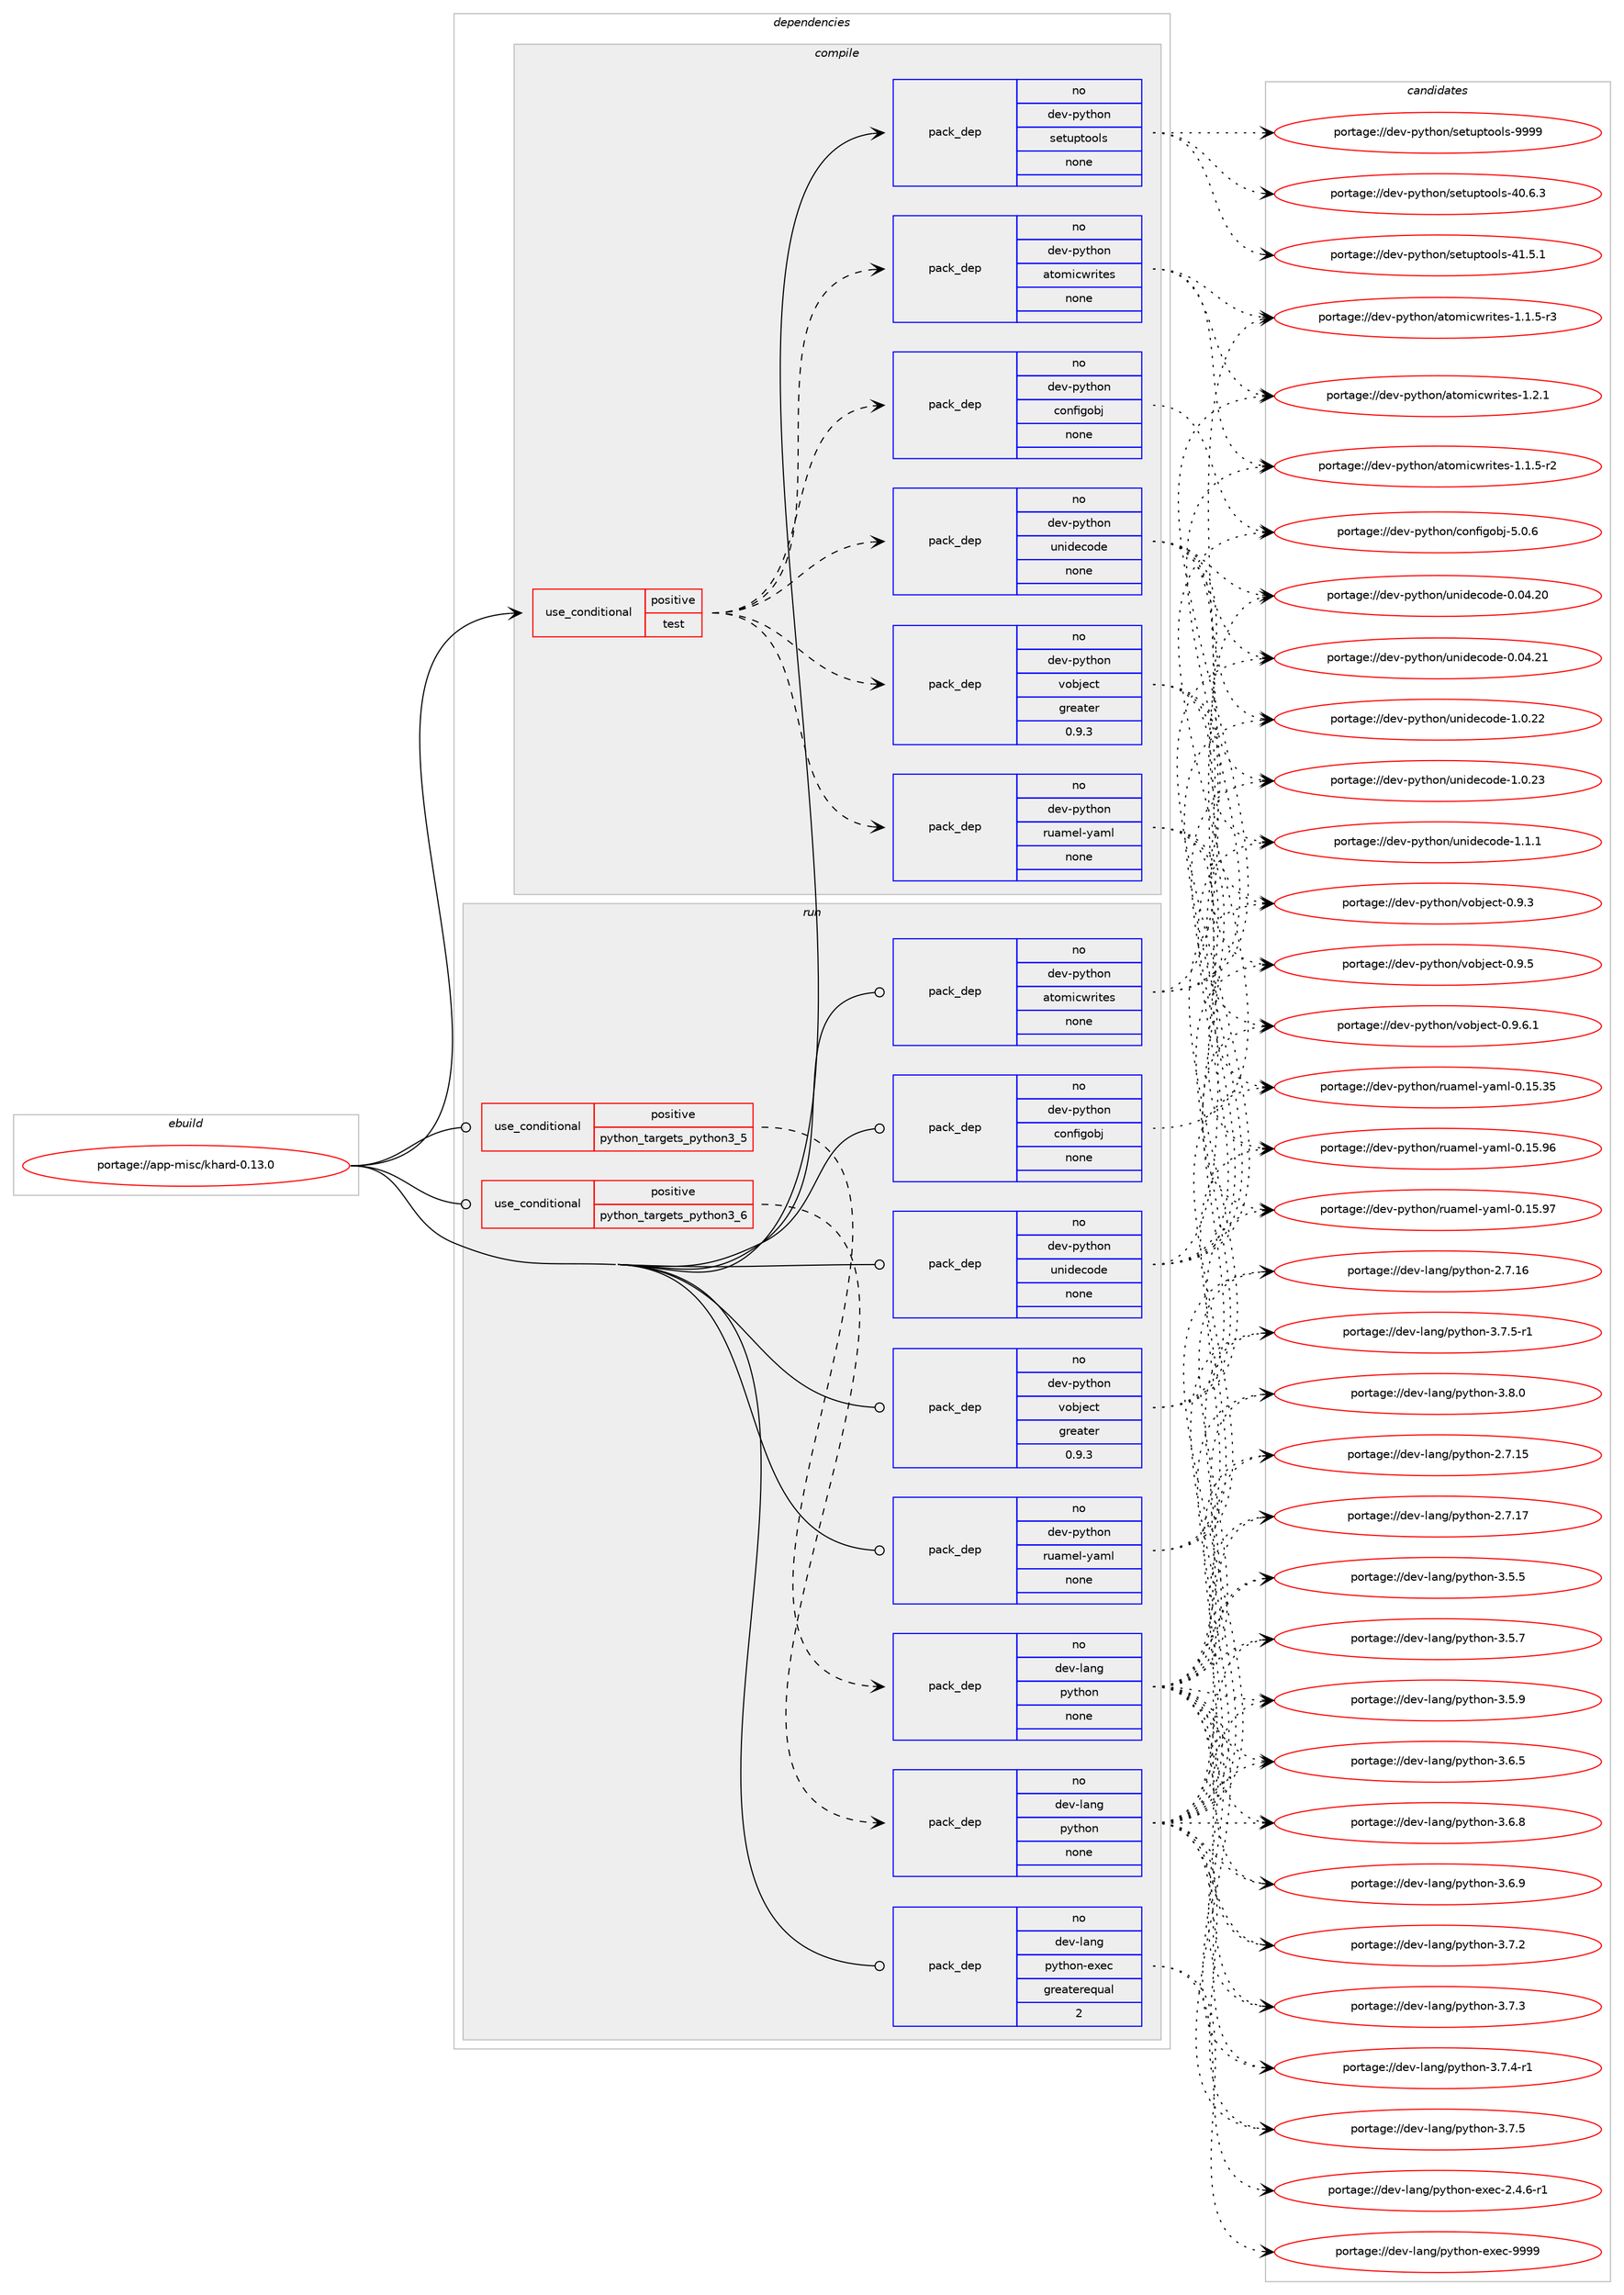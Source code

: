 digraph prolog {

# *************
# Graph options
# *************

newrank=true;
concentrate=true;
compound=true;
graph [rankdir=LR,fontname=Helvetica,fontsize=10,ranksep=1.5];#, ranksep=2.5, nodesep=0.2];
edge  [arrowhead=vee];
node  [fontname=Helvetica,fontsize=10];

# **********
# The ebuild
# **********

subgraph cluster_leftcol {
color=gray;
rank=same;
label=<<i>ebuild</i>>;
id [label="portage://app-misc/khard-0.13.0", color=red, width=4, href="../app-misc/khard-0.13.0.svg"];
}

# ****************
# The dependencies
# ****************

subgraph cluster_midcol {
color=gray;
label=<<i>dependencies</i>>;
subgraph cluster_compile {
fillcolor="#eeeeee";
style=filled;
label=<<i>compile</i>>;
subgraph cond8667 {
dependency34703 [label=<<TABLE BORDER="0" CELLBORDER="1" CELLSPACING="0" CELLPADDING="4"><TR><TD ROWSPAN="3" CELLPADDING="10">use_conditional</TD></TR><TR><TD>positive</TD></TR><TR><TD>test</TD></TR></TABLE>>, shape=none, color=red];
subgraph pack25476 {
dependency34704 [label=<<TABLE BORDER="0" CELLBORDER="1" CELLSPACING="0" CELLPADDING="4" WIDTH="220"><TR><TD ROWSPAN="6" CELLPADDING="30">pack_dep</TD></TR><TR><TD WIDTH="110">no</TD></TR><TR><TD>dev-python</TD></TR><TR><TD>atomicwrites</TD></TR><TR><TD>none</TD></TR><TR><TD></TD></TR></TABLE>>, shape=none, color=blue];
}
dependency34703:e -> dependency34704:w [weight=20,style="dashed",arrowhead="vee"];
subgraph pack25477 {
dependency34705 [label=<<TABLE BORDER="0" CELLBORDER="1" CELLSPACING="0" CELLPADDING="4" WIDTH="220"><TR><TD ROWSPAN="6" CELLPADDING="30">pack_dep</TD></TR><TR><TD WIDTH="110">no</TD></TR><TR><TD>dev-python</TD></TR><TR><TD>configobj</TD></TR><TR><TD>none</TD></TR><TR><TD></TD></TR></TABLE>>, shape=none, color=blue];
}
dependency34703:e -> dependency34705:w [weight=20,style="dashed",arrowhead="vee"];
subgraph pack25478 {
dependency34706 [label=<<TABLE BORDER="0" CELLBORDER="1" CELLSPACING="0" CELLPADDING="4" WIDTH="220"><TR><TD ROWSPAN="6" CELLPADDING="30">pack_dep</TD></TR><TR><TD WIDTH="110">no</TD></TR><TR><TD>dev-python</TD></TR><TR><TD>ruamel-yaml</TD></TR><TR><TD>none</TD></TR><TR><TD></TD></TR></TABLE>>, shape=none, color=blue];
}
dependency34703:e -> dependency34706:w [weight=20,style="dashed",arrowhead="vee"];
subgraph pack25479 {
dependency34707 [label=<<TABLE BORDER="0" CELLBORDER="1" CELLSPACING="0" CELLPADDING="4" WIDTH="220"><TR><TD ROWSPAN="6" CELLPADDING="30">pack_dep</TD></TR><TR><TD WIDTH="110">no</TD></TR><TR><TD>dev-python</TD></TR><TR><TD>unidecode</TD></TR><TR><TD>none</TD></TR><TR><TD></TD></TR></TABLE>>, shape=none, color=blue];
}
dependency34703:e -> dependency34707:w [weight=20,style="dashed",arrowhead="vee"];
subgraph pack25480 {
dependency34708 [label=<<TABLE BORDER="0" CELLBORDER="1" CELLSPACING="0" CELLPADDING="4" WIDTH="220"><TR><TD ROWSPAN="6" CELLPADDING="30">pack_dep</TD></TR><TR><TD WIDTH="110">no</TD></TR><TR><TD>dev-python</TD></TR><TR><TD>vobject</TD></TR><TR><TD>greater</TD></TR><TR><TD>0.9.3</TD></TR></TABLE>>, shape=none, color=blue];
}
dependency34703:e -> dependency34708:w [weight=20,style="dashed",arrowhead="vee"];
}
id:e -> dependency34703:w [weight=20,style="solid",arrowhead="vee"];
subgraph pack25481 {
dependency34709 [label=<<TABLE BORDER="0" CELLBORDER="1" CELLSPACING="0" CELLPADDING="4" WIDTH="220"><TR><TD ROWSPAN="6" CELLPADDING="30">pack_dep</TD></TR><TR><TD WIDTH="110">no</TD></TR><TR><TD>dev-python</TD></TR><TR><TD>setuptools</TD></TR><TR><TD>none</TD></TR><TR><TD></TD></TR></TABLE>>, shape=none, color=blue];
}
id:e -> dependency34709:w [weight=20,style="solid",arrowhead="vee"];
}
subgraph cluster_compileandrun {
fillcolor="#eeeeee";
style=filled;
label=<<i>compile and run</i>>;
}
subgraph cluster_run {
fillcolor="#eeeeee";
style=filled;
label=<<i>run</i>>;
subgraph cond8668 {
dependency34710 [label=<<TABLE BORDER="0" CELLBORDER="1" CELLSPACING="0" CELLPADDING="4"><TR><TD ROWSPAN="3" CELLPADDING="10">use_conditional</TD></TR><TR><TD>positive</TD></TR><TR><TD>python_targets_python3_5</TD></TR></TABLE>>, shape=none, color=red];
subgraph pack25482 {
dependency34711 [label=<<TABLE BORDER="0" CELLBORDER="1" CELLSPACING="0" CELLPADDING="4" WIDTH="220"><TR><TD ROWSPAN="6" CELLPADDING="30">pack_dep</TD></TR><TR><TD WIDTH="110">no</TD></TR><TR><TD>dev-lang</TD></TR><TR><TD>python</TD></TR><TR><TD>none</TD></TR><TR><TD></TD></TR></TABLE>>, shape=none, color=blue];
}
dependency34710:e -> dependency34711:w [weight=20,style="dashed",arrowhead="vee"];
}
id:e -> dependency34710:w [weight=20,style="solid",arrowhead="odot"];
subgraph cond8669 {
dependency34712 [label=<<TABLE BORDER="0" CELLBORDER="1" CELLSPACING="0" CELLPADDING="4"><TR><TD ROWSPAN="3" CELLPADDING="10">use_conditional</TD></TR><TR><TD>positive</TD></TR><TR><TD>python_targets_python3_6</TD></TR></TABLE>>, shape=none, color=red];
subgraph pack25483 {
dependency34713 [label=<<TABLE BORDER="0" CELLBORDER="1" CELLSPACING="0" CELLPADDING="4" WIDTH="220"><TR><TD ROWSPAN="6" CELLPADDING="30">pack_dep</TD></TR><TR><TD WIDTH="110">no</TD></TR><TR><TD>dev-lang</TD></TR><TR><TD>python</TD></TR><TR><TD>none</TD></TR><TR><TD></TD></TR></TABLE>>, shape=none, color=blue];
}
dependency34712:e -> dependency34713:w [weight=20,style="dashed",arrowhead="vee"];
}
id:e -> dependency34712:w [weight=20,style="solid",arrowhead="odot"];
subgraph pack25484 {
dependency34714 [label=<<TABLE BORDER="0" CELLBORDER="1" CELLSPACING="0" CELLPADDING="4" WIDTH="220"><TR><TD ROWSPAN="6" CELLPADDING="30">pack_dep</TD></TR><TR><TD WIDTH="110">no</TD></TR><TR><TD>dev-lang</TD></TR><TR><TD>python-exec</TD></TR><TR><TD>greaterequal</TD></TR><TR><TD>2</TD></TR></TABLE>>, shape=none, color=blue];
}
id:e -> dependency34714:w [weight=20,style="solid",arrowhead="odot"];
subgraph pack25485 {
dependency34715 [label=<<TABLE BORDER="0" CELLBORDER="1" CELLSPACING="0" CELLPADDING="4" WIDTH="220"><TR><TD ROWSPAN="6" CELLPADDING="30">pack_dep</TD></TR><TR><TD WIDTH="110">no</TD></TR><TR><TD>dev-python</TD></TR><TR><TD>atomicwrites</TD></TR><TR><TD>none</TD></TR><TR><TD></TD></TR></TABLE>>, shape=none, color=blue];
}
id:e -> dependency34715:w [weight=20,style="solid",arrowhead="odot"];
subgraph pack25486 {
dependency34716 [label=<<TABLE BORDER="0" CELLBORDER="1" CELLSPACING="0" CELLPADDING="4" WIDTH="220"><TR><TD ROWSPAN="6" CELLPADDING="30">pack_dep</TD></TR><TR><TD WIDTH="110">no</TD></TR><TR><TD>dev-python</TD></TR><TR><TD>configobj</TD></TR><TR><TD>none</TD></TR><TR><TD></TD></TR></TABLE>>, shape=none, color=blue];
}
id:e -> dependency34716:w [weight=20,style="solid",arrowhead="odot"];
subgraph pack25487 {
dependency34717 [label=<<TABLE BORDER="0" CELLBORDER="1" CELLSPACING="0" CELLPADDING="4" WIDTH="220"><TR><TD ROWSPAN="6" CELLPADDING="30">pack_dep</TD></TR><TR><TD WIDTH="110">no</TD></TR><TR><TD>dev-python</TD></TR><TR><TD>ruamel-yaml</TD></TR><TR><TD>none</TD></TR><TR><TD></TD></TR></TABLE>>, shape=none, color=blue];
}
id:e -> dependency34717:w [weight=20,style="solid",arrowhead="odot"];
subgraph pack25488 {
dependency34718 [label=<<TABLE BORDER="0" CELLBORDER="1" CELLSPACING="0" CELLPADDING="4" WIDTH="220"><TR><TD ROWSPAN="6" CELLPADDING="30">pack_dep</TD></TR><TR><TD WIDTH="110">no</TD></TR><TR><TD>dev-python</TD></TR><TR><TD>unidecode</TD></TR><TR><TD>none</TD></TR><TR><TD></TD></TR></TABLE>>, shape=none, color=blue];
}
id:e -> dependency34718:w [weight=20,style="solid",arrowhead="odot"];
subgraph pack25489 {
dependency34719 [label=<<TABLE BORDER="0" CELLBORDER="1" CELLSPACING="0" CELLPADDING="4" WIDTH="220"><TR><TD ROWSPAN="6" CELLPADDING="30">pack_dep</TD></TR><TR><TD WIDTH="110">no</TD></TR><TR><TD>dev-python</TD></TR><TR><TD>vobject</TD></TR><TR><TD>greater</TD></TR><TR><TD>0.9.3</TD></TR></TABLE>>, shape=none, color=blue];
}
id:e -> dependency34719:w [weight=20,style="solid",arrowhead="odot"];
}
}

# **************
# The candidates
# **************

subgraph cluster_choices {
rank=same;
color=gray;
label=<<i>candidates</i>>;

subgraph choice25476 {
color=black;
nodesep=1;
choiceportage100101118451121211161041111104797116111109105991191141051161011154549464946534511450 [label="portage://dev-python/atomicwrites-1.1.5-r2", color=red, width=4,href="../dev-python/atomicwrites-1.1.5-r2.svg"];
choiceportage100101118451121211161041111104797116111109105991191141051161011154549464946534511451 [label="portage://dev-python/atomicwrites-1.1.5-r3", color=red, width=4,href="../dev-python/atomicwrites-1.1.5-r3.svg"];
choiceportage10010111845112121116104111110479711611110910599119114105116101115454946504649 [label="portage://dev-python/atomicwrites-1.2.1", color=red, width=4,href="../dev-python/atomicwrites-1.2.1.svg"];
dependency34704:e -> choiceportage100101118451121211161041111104797116111109105991191141051161011154549464946534511450:w [style=dotted,weight="100"];
dependency34704:e -> choiceportage100101118451121211161041111104797116111109105991191141051161011154549464946534511451:w [style=dotted,weight="100"];
dependency34704:e -> choiceportage10010111845112121116104111110479711611110910599119114105116101115454946504649:w [style=dotted,weight="100"];
}
subgraph choice25477 {
color=black;
nodesep=1;
choiceportage10010111845112121116104111110479911111010210510311198106455346484654 [label="portage://dev-python/configobj-5.0.6", color=red, width=4,href="../dev-python/configobj-5.0.6.svg"];
dependency34705:e -> choiceportage10010111845112121116104111110479911111010210510311198106455346484654:w [style=dotted,weight="100"];
}
subgraph choice25478 {
color=black;
nodesep=1;
choiceportage10010111845112121116104111110471141179710910110845121971091084548464953465153 [label="portage://dev-python/ruamel-yaml-0.15.35", color=red, width=4,href="../dev-python/ruamel-yaml-0.15.35.svg"];
choiceportage10010111845112121116104111110471141179710910110845121971091084548464953465754 [label="portage://dev-python/ruamel-yaml-0.15.96", color=red, width=4,href="../dev-python/ruamel-yaml-0.15.96.svg"];
choiceportage10010111845112121116104111110471141179710910110845121971091084548464953465755 [label="portage://dev-python/ruamel-yaml-0.15.97", color=red, width=4,href="../dev-python/ruamel-yaml-0.15.97.svg"];
dependency34706:e -> choiceportage10010111845112121116104111110471141179710910110845121971091084548464953465153:w [style=dotted,weight="100"];
dependency34706:e -> choiceportage10010111845112121116104111110471141179710910110845121971091084548464953465754:w [style=dotted,weight="100"];
dependency34706:e -> choiceportage10010111845112121116104111110471141179710910110845121971091084548464953465755:w [style=dotted,weight="100"];
}
subgraph choice25479 {
color=black;
nodesep=1;
choiceportage1001011184511212111610411111047117110105100101991111001014548464852465048 [label="portage://dev-python/unidecode-0.04.20", color=red, width=4,href="../dev-python/unidecode-0.04.20.svg"];
choiceportage1001011184511212111610411111047117110105100101991111001014548464852465049 [label="portage://dev-python/unidecode-0.04.21", color=red, width=4,href="../dev-python/unidecode-0.04.21.svg"];
choiceportage10010111845112121116104111110471171101051001019911110010145494648465050 [label="portage://dev-python/unidecode-1.0.22", color=red, width=4,href="../dev-python/unidecode-1.0.22.svg"];
choiceportage10010111845112121116104111110471171101051001019911110010145494648465051 [label="portage://dev-python/unidecode-1.0.23", color=red, width=4,href="../dev-python/unidecode-1.0.23.svg"];
choiceportage100101118451121211161041111104711711010510010199111100101454946494649 [label="portage://dev-python/unidecode-1.1.1", color=red, width=4,href="../dev-python/unidecode-1.1.1.svg"];
dependency34707:e -> choiceportage1001011184511212111610411111047117110105100101991111001014548464852465048:w [style=dotted,weight="100"];
dependency34707:e -> choiceportage1001011184511212111610411111047117110105100101991111001014548464852465049:w [style=dotted,weight="100"];
dependency34707:e -> choiceportage10010111845112121116104111110471171101051001019911110010145494648465050:w [style=dotted,weight="100"];
dependency34707:e -> choiceportage10010111845112121116104111110471171101051001019911110010145494648465051:w [style=dotted,weight="100"];
dependency34707:e -> choiceportage100101118451121211161041111104711711010510010199111100101454946494649:w [style=dotted,weight="100"];
}
subgraph choice25480 {
color=black;
nodesep=1;
choiceportage10010111845112121116104111110471181119810610199116454846574651 [label="portage://dev-python/vobject-0.9.3", color=red, width=4,href="../dev-python/vobject-0.9.3.svg"];
choiceportage10010111845112121116104111110471181119810610199116454846574653 [label="portage://dev-python/vobject-0.9.5", color=red, width=4,href="../dev-python/vobject-0.9.5.svg"];
choiceportage100101118451121211161041111104711811198106101991164548465746544649 [label="portage://dev-python/vobject-0.9.6.1", color=red, width=4,href="../dev-python/vobject-0.9.6.1.svg"];
dependency34708:e -> choiceportage10010111845112121116104111110471181119810610199116454846574651:w [style=dotted,weight="100"];
dependency34708:e -> choiceportage10010111845112121116104111110471181119810610199116454846574653:w [style=dotted,weight="100"];
dependency34708:e -> choiceportage100101118451121211161041111104711811198106101991164548465746544649:w [style=dotted,weight="100"];
}
subgraph choice25481 {
color=black;
nodesep=1;
choiceportage100101118451121211161041111104711510111611711211611111110811545524846544651 [label="portage://dev-python/setuptools-40.6.3", color=red, width=4,href="../dev-python/setuptools-40.6.3.svg"];
choiceportage100101118451121211161041111104711510111611711211611111110811545524946534649 [label="portage://dev-python/setuptools-41.5.1", color=red, width=4,href="../dev-python/setuptools-41.5.1.svg"];
choiceportage10010111845112121116104111110471151011161171121161111111081154557575757 [label="portage://dev-python/setuptools-9999", color=red, width=4,href="../dev-python/setuptools-9999.svg"];
dependency34709:e -> choiceportage100101118451121211161041111104711510111611711211611111110811545524846544651:w [style=dotted,weight="100"];
dependency34709:e -> choiceportage100101118451121211161041111104711510111611711211611111110811545524946534649:w [style=dotted,weight="100"];
dependency34709:e -> choiceportage10010111845112121116104111110471151011161171121161111111081154557575757:w [style=dotted,weight="100"];
}
subgraph choice25482 {
color=black;
nodesep=1;
choiceportage10010111845108971101034711212111610411111045504655464953 [label="portage://dev-lang/python-2.7.15", color=red, width=4,href="../dev-lang/python-2.7.15.svg"];
choiceportage10010111845108971101034711212111610411111045504655464954 [label="portage://dev-lang/python-2.7.16", color=red, width=4,href="../dev-lang/python-2.7.16.svg"];
choiceportage10010111845108971101034711212111610411111045504655464955 [label="portage://dev-lang/python-2.7.17", color=red, width=4,href="../dev-lang/python-2.7.17.svg"];
choiceportage100101118451089711010347112121116104111110455146534653 [label="portage://dev-lang/python-3.5.5", color=red, width=4,href="../dev-lang/python-3.5.5.svg"];
choiceportage100101118451089711010347112121116104111110455146534655 [label="portage://dev-lang/python-3.5.7", color=red, width=4,href="../dev-lang/python-3.5.7.svg"];
choiceportage100101118451089711010347112121116104111110455146534657 [label="portage://dev-lang/python-3.5.9", color=red, width=4,href="../dev-lang/python-3.5.9.svg"];
choiceportage100101118451089711010347112121116104111110455146544653 [label="portage://dev-lang/python-3.6.5", color=red, width=4,href="../dev-lang/python-3.6.5.svg"];
choiceportage100101118451089711010347112121116104111110455146544656 [label="portage://dev-lang/python-3.6.8", color=red, width=4,href="../dev-lang/python-3.6.8.svg"];
choiceportage100101118451089711010347112121116104111110455146544657 [label="portage://dev-lang/python-3.6.9", color=red, width=4,href="../dev-lang/python-3.6.9.svg"];
choiceportage100101118451089711010347112121116104111110455146554650 [label="portage://dev-lang/python-3.7.2", color=red, width=4,href="../dev-lang/python-3.7.2.svg"];
choiceportage100101118451089711010347112121116104111110455146554651 [label="portage://dev-lang/python-3.7.3", color=red, width=4,href="../dev-lang/python-3.7.3.svg"];
choiceportage1001011184510897110103471121211161041111104551465546524511449 [label="portage://dev-lang/python-3.7.4-r1", color=red, width=4,href="../dev-lang/python-3.7.4-r1.svg"];
choiceportage100101118451089711010347112121116104111110455146554653 [label="portage://dev-lang/python-3.7.5", color=red, width=4,href="../dev-lang/python-3.7.5.svg"];
choiceportage1001011184510897110103471121211161041111104551465546534511449 [label="portage://dev-lang/python-3.7.5-r1", color=red, width=4,href="../dev-lang/python-3.7.5-r1.svg"];
choiceportage100101118451089711010347112121116104111110455146564648 [label="portage://dev-lang/python-3.8.0", color=red, width=4,href="../dev-lang/python-3.8.0.svg"];
dependency34711:e -> choiceportage10010111845108971101034711212111610411111045504655464953:w [style=dotted,weight="100"];
dependency34711:e -> choiceportage10010111845108971101034711212111610411111045504655464954:w [style=dotted,weight="100"];
dependency34711:e -> choiceportage10010111845108971101034711212111610411111045504655464955:w [style=dotted,weight="100"];
dependency34711:e -> choiceportage100101118451089711010347112121116104111110455146534653:w [style=dotted,weight="100"];
dependency34711:e -> choiceportage100101118451089711010347112121116104111110455146534655:w [style=dotted,weight="100"];
dependency34711:e -> choiceportage100101118451089711010347112121116104111110455146534657:w [style=dotted,weight="100"];
dependency34711:e -> choiceportage100101118451089711010347112121116104111110455146544653:w [style=dotted,weight="100"];
dependency34711:e -> choiceportage100101118451089711010347112121116104111110455146544656:w [style=dotted,weight="100"];
dependency34711:e -> choiceportage100101118451089711010347112121116104111110455146544657:w [style=dotted,weight="100"];
dependency34711:e -> choiceportage100101118451089711010347112121116104111110455146554650:w [style=dotted,weight="100"];
dependency34711:e -> choiceportage100101118451089711010347112121116104111110455146554651:w [style=dotted,weight="100"];
dependency34711:e -> choiceportage1001011184510897110103471121211161041111104551465546524511449:w [style=dotted,weight="100"];
dependency34711:e -> choiceportage100101118451089711010347112121116104111110455146554653:w [style=dotted,weight="100"];
dependency34711:e -> choiceportage1001011184510897110103471121211161041111104551465546534511449:w [style=dotted,weight="100"];
dependency34711:e -> choiceportage100101118451089711010347112121116104111110455146564648:w [style=dotted,weight="100"];
}
subgraph choice25483 {
color=black;
nodesep=1;
choiceportage10010111845108971101034711212111610411111045504655464953 [label="portage://dev-lang/python-2.7.15", color=red, width=4,href="../dev-lang/python-2.7.15.svg"];
choiceportage10010111845108971101034711212111610411111045504655464954 [label="portage://dev-lang/python-2.7.16", color=red, width=4,href="../dev-lang/python-2.7.16.svg"];
choiceportage10010111845108971101034711212111610411111045504655464955 [label="portage://dev-lang/python-2.7.17", color=red, width=4,href="../dev-lang/python-2.7.17.svg"];
choiceportage100101118451089711010347112121116104111110455146534653 [label="portage://dev-lang/python-3.5.5", color=red, width=4,href="../dev-lang/python-3.5.5.svg"];
choiceportage100101118451089711010347112121116104111110455146534655 [label="portage://dev-lang/python-3.5.7", color=red, width=4,href="../dev-lang/python-3.5.7.svg"];
choiceportage100101118451089711010347112121116104111110455146534657 [label="portage://dev-lang/python-3.5.9", color=red, width=4,href="../dev-lang/python-3.5.9.svg"];
choiceportage100101118451089711010347112121116104111110455146544653 [label="portage://dev-lang/python-3.6.5", color=red, width=4,href="../dev-lang/python-3.6.5.svg"];
choiceportage100101118451089711010347112121116104111110455146544656 [label="portage://dev-lang/python-3.6.8", color=red, width=4,href="../dev-lang/python-3.6.8.svg"];
choiceportage100101118451089711010347112121116104111110455146544657 [label="portage://dev-lang/python-3.6.9", color=red, width=4,href="../dev-lang/python-3.6.9.svg"];
choiceportage100101118451089711010347112121116104111110455146554650 [label="portage://dev-lang/python-3.7.2", color=red, width=4,href="../dev-lang/python-3.7.2.svg"];
choiceportage100101118451089711010347112121116104111110455146554651 [label="portage://dev-lang/python-3.7.3", color=red, width=4,href="../dev-lang/python-3.7.3.svg"];
choiceportage1001011184510897110103471121211161041111104551465546524511449 [label="portage://dev-lang/python-3.7.4-r1", color=red, width=4,href="../dev-lang/python-3.7.4-r1.svg"];
choiceportage100101118451089711010347112121116104111110455146554653 [label="portage://dev-lang/python-3.7.5", color=red, width=4,href="../dev-lang/python-3.7.5.svg"];
choiceportage1001011184510897110103471121211161041111104551465546534511449 [label="portage://dev-lang/python-3.7.5-r1", color=red, width=4,href="../dev-lang/python-3.7.5-r1.svg"];
choiceportage100101118451089711010347112121116104111110455146564648 [label="portage://dev-lang/python-3.8.0", color=red, width=4,href="../dev-lang/python-3.8.0.svg"];
dependency34713:e -> choiceportage10010111845108971101034711212111610411111045504655464953:w [style=dotted,weight="100"];
dependency34713:e -> choiceportage10010111845108971101034711212111610411111045504655464954:w [style=dotted,weight="100"];
dependency34713:e -> choiceportage10010111845108971101034711212111610411111045504655464955:w [style=dotted,weight="100"];
dependency34713:e -> choiceportage100101118451089711010347112121116104111110455146534653:w [style=dotted,weight="100"];
dependency34713:e -> choiceportage100101118451089711010347112121116104111110455146534655:w [style=dotted,weight="100"];
dependency34713:e -> choiceportage100101118451089711010347112121116104111110455146534657:w [style=dotted,weight="100"];
dependency34713:e -> choiceportage100101118451089711010347112121116104111110455146544653:w [style=dotted,weight="100"];
dependency34713:e -> choiceportage100101118451089711010347112121116104111110455146544656:w [style=dotted,weight="100"];
dependency34713:e -> choiceportage100101118451089711010347112121116104111110455146544657:w [style=dotted,weight="100"];
dependency34713:e -> choiceportage100101118451089711010347112121116104111110455146554650:w [style=dotted,weight="100"];
dependency34713:e -> choiceportage100101118451089711010347112121116104111110455146554651:w [style=dotted,weight="100"];
dependency34713:e -> choiceportage1001011184510897110103471121211161041111104551465546524511449:w [style=dotted,weight="100"];
dependency34713:e -> choiceportage100101118451089711010347112121116104111110455146554653:w [style=dotted,weight="100"];
dependency34713:e -> choiceportage1001011184510897110103471121211161041111104551465546534511449:w [style=dotted,weight="100"];
dependency34713:e -> choiceportage100101118451089711010347112121116104111110455146564648:w [style=dotted,weight="100"];
}
subgraph choice25484 {
color=black;
nodesep=1;
choiceportage10010111845108971101034711212111610411111045101120101994550465246544511449 [label="portage://dev-lang/python-exec-2.4.6-r1", color=red, width=4,href="../dev-lang/python-exec-2.4.6-r1.svg"];
choiceportage10010111845108971101034711212111610411111045101120101994557575757 [label="portage://dev-lang/python-exec-9999", color=red, width=4,href="../dev-lang/python-exec-9999.svg"];
dependency34714:e -> choiceportage10010111845108971101034711212111610411111045101120101994550465246544511449:w [style=dotted,weight="100"];
dependency34714:e -> choiceportage10010111845108971101034711212111610411111045101120101994557575757:w [style=dotted,weight="100"];
}
subgraph choice25485 {
color=black;
nodesep=1;
choiceportage100101118451121211161041111104797116111109105991191141051161011154549464946534511450 [label="portage://dev-python/atomicwrites-1.1.5-r2", color=red, width=4,href="../dev-python/atomicwrites-1.1.5-r2.svg"];
choiceportage100101118451121211161041111104797116111109105991191141051161011154549464946534511451 [label="portage://dev-python/atomicwrites-1.1.5-r3", color=red, width=4,href="../dev-python/atomicwrites-1.1.5-r3.svg"];
choiceportage10010111845112121116104111110479711611110910599119114105116101115454946504649 [label="portage://dev-python/atomicwrites-1.2.1", color=red, width=4,href="../dev-python/atomicwrites-1.2.1.svg"];
dependency34715:e -> choiceportage100101118451121211161041111104797116111109105991191141051161011154549464946534511450:w [style=dotted,weight="100"];
dependency34715:e -> choiceportage100101118451121211161041111104797116111109105991191141051161011154549464946534511451:w [style=dotted,weight="100"];
dependency34715:e -> choiceportage10010111845112121116104111110479711611110910599119114105116101115454946504649:w [style=dotted,weight="100"];
}
subgraph choice25486 {
color=black;
nodesep=1;
choiceportage10010111845112121116104111110479911111010210510311198106455346484654 [label="portage://dev-python/configobj-5.0.6", color=red, width=4,href="../dev-python/configobj-5.0.6.svg"];
dependency34716:e -> choiceportage10010111845112121116104111110479911111010210510311198106455346484654:w [style=dotted,weight="100"];
}
subgraph choice25487 {
color=black;
nodesep=1;
choiceportage10010111845112121116104111110471141179710910110845121971091084548464953465153 [label="portage://dev-python/ruamel-yaml-0.15.35", color=red, width=4,href="../dev-python/ruamel-yaml-0.15.35.svg"];
choiceportage10010111845112121116104111110471141179710910110845121971091084548464953465754 [label="portage://dev-python/ruamel-yaml-0.15.96", color=red, width=4,href="../dev-python/ruamel-yaml-0.15.96.svg"];
choiceportage10010111845112121116104111110471141179710910110845121971091084548464953465755 [label="portage://dev-python/ruamel-yaml-0.15.97", color=red, width=4,href="../dev-python/ruamel-yaml-0.15.97.svg"];
dependency34717:e -> choiceportage10010111845112121116104111110471141179710910110845121971091084548464953465153:w [style=dotted,weight="100"];
dependency34717:e -> choiceportage10010111845112121116104111110471141179710910110845121971091084548464953465754:w [style=dotted,weight="100"];
dependency34717:e -> choiceportage10010111845112121116104111110471141179710910110845121971091084548464953465755:w [style=dotted,weight="100"];
}
subgraph choice25488 {
color=black;
nodesep=1;
choiceportage1001011184511212111610411111047117110105100101991111001014548464852465048 [label="portage://dev-python/unidecode-0.04.20", color=red, width=4,href="../dev-python/unidecode-0.04.20.svg"];
choiceportage1001011184511212111610411111047117110105100101991111001014548464852465049 [label="portage://dev-python/unidecode-0.04.21", color=red, width=4,href="../dev-python/unidecode-0.04.21.svg"];
choiceportage10010111845112121116104111110471171101051001019911110010145494648465050 [label="portage://dev-python/unidecode-1.0.22", color=red, width=4,href="../dev-python/unidecode-1.0.22.svg"];
choiceportage10010111845112121116104111110471171101051001019911110010145494648465051 [label="portage://dev-python/unidecode-1.0.23", color=red, width=4,href="../dev-python/unidecode-1.0.23.svg"];
choiceportage100101118451121211161041111104711711010510010199111100101454946494649 [label="portage://dev-python/unidecode-1.1.1", color=red, width=4,href="../dev-python/unidecode-1.1.1.svg"];
dependency34718:e -> choiceportage1001011184511212111610411111047117110105100101991111001014548464852465048:w [style=dotted,weight="100"];
dependency34718:e -> choiceportage1001011184511212111610411111047117110105100101991111001014548464852465049:w [style=dotted,weight="100"];
dependency34718:e -> choiceportage10010111845112121116104111110471171101051001019911110010145494648465050:w [style=dotted,weight="100"];
dependency34718:e -> choiceportage10010111845112121116104111110471171101051001019911110010145494648465051:w [style=dotted,weight="100"];
dependency34718:e -> choiceportage100101118451121211161041111104711711010510010199111100101454946494649:w [style=dotted,weight="100"];
}
subgraph choice25489 {
color=black;
nodesep=1;
choiceportage10010111845112121116104111110471181119810610199116454846574651 [label="portage://dev-python/vobject-0.9.3", color=red, width=4,href="../dev-python/vobject-0.9.3.svg"];
choiceportage10010111845112121116104111110471181119810610199116454846574653 [label="portage://dev-python/vobject-0.9.5", color=red, width=4,href="../dev-python/vobject-0.9.5.svg"];
choiceportage100101118451121211161041111104711811198106101991164548465746544649 [label="portage://dev-python/vobject-0.9.6.1", color=red, width=4,href="../dev-python/vobject-0.9.6.1.svg"];
dependency34719:e -> choiceportage10010111845112121116104111110471181119810610199116454846574651:w [style=dotted,weight="100"];
dependency34719:e -> choiceportage10010111845112121116104111110471181119810610199116454846574653:w [style=dotted,weight="100"];
dependency34719:e -> choiceportage100101118451121211161041111104711811198106101991164548465746544649:w [style=dotted,weight="100"];
}
}

}
